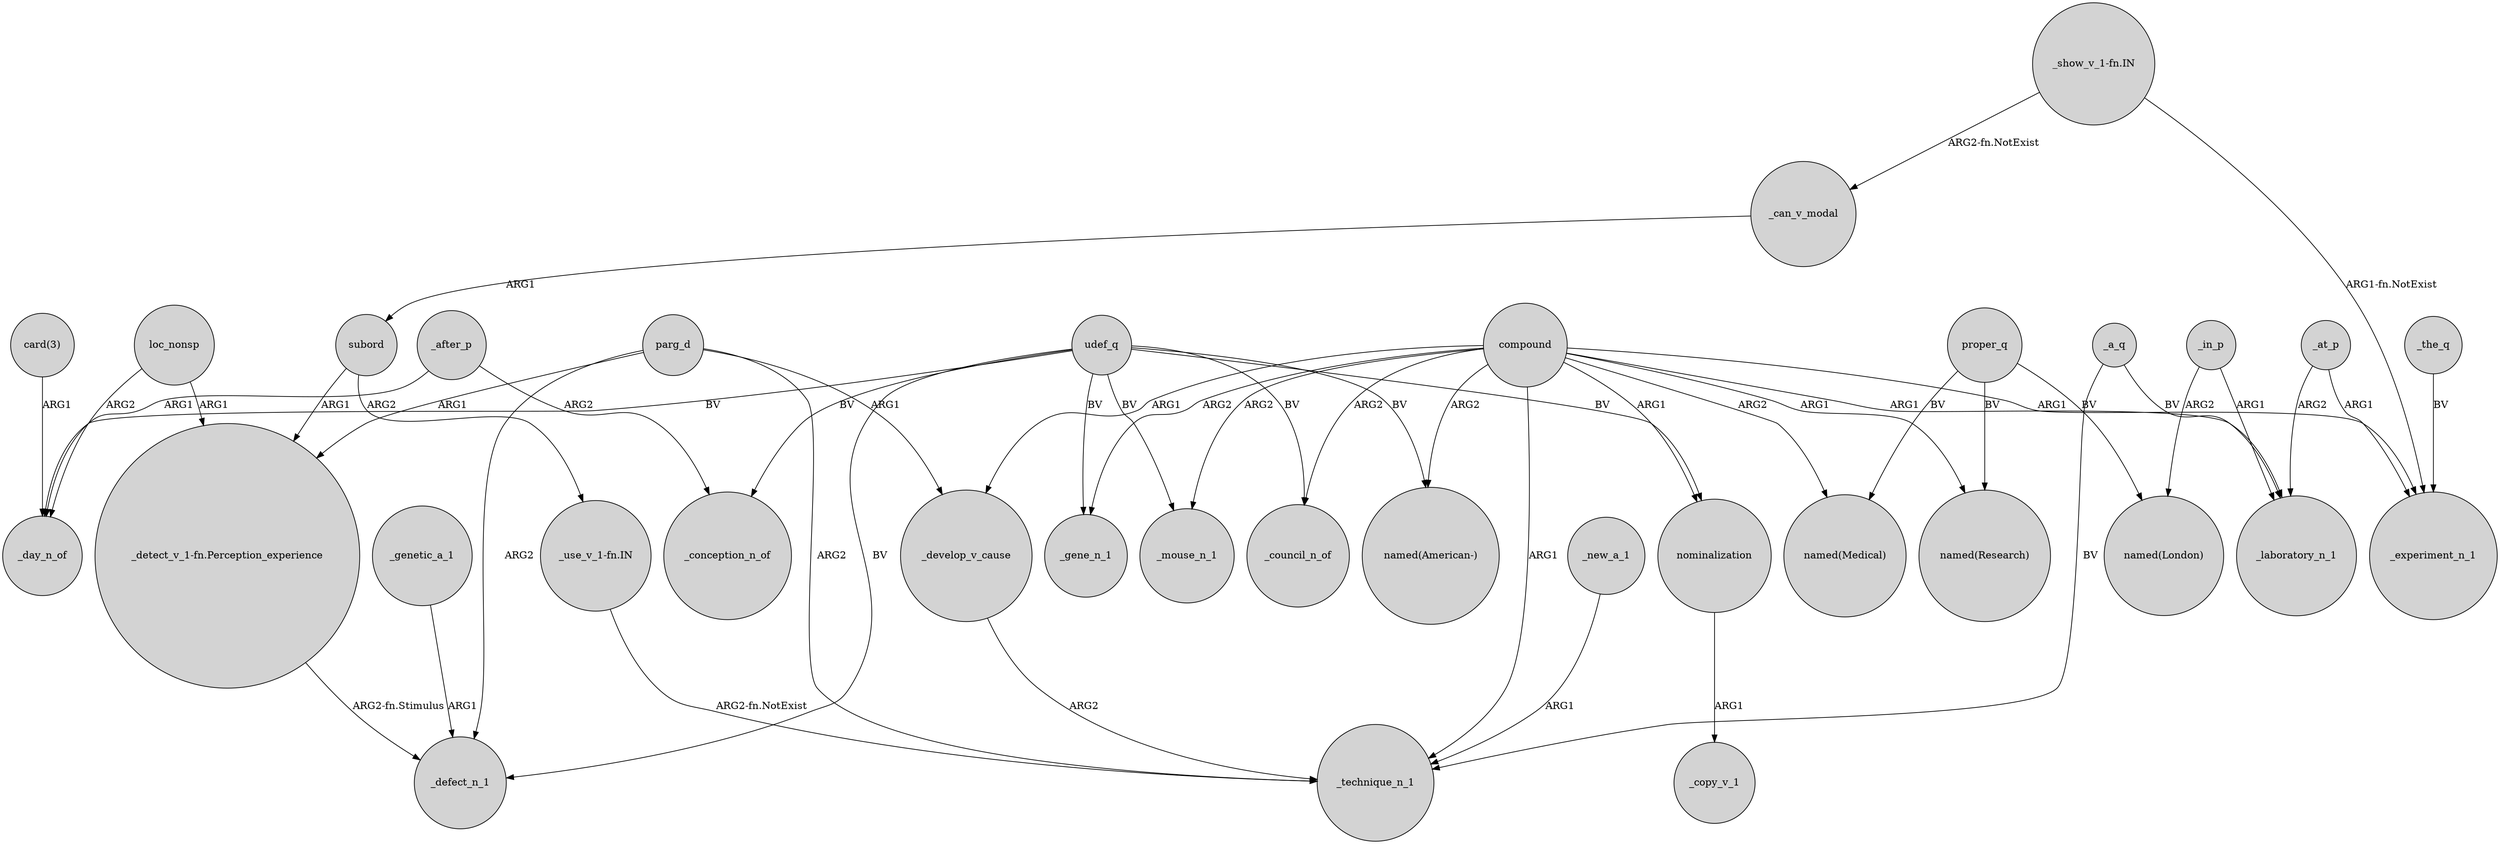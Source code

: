 digraph {
	node [shape=circle style=filled]
	_a_q -> _technique_n_1 [label=BV]
	udef_q -> _mouse_n_1 [label=BV]
	nominalization -> _copy_v_1 [label=ARG1]
	compound -> _council_n_of [label=ARG2]
	compound -> _mouse_n_1 [label=ARG2]
	_after_p -> _day_n_of [label=ARG1]
	_a_q -> _laboratory_n_1 [label=BV]
	"_show_v_1-fn.IN" -> _experiment_n_1 [label="ARG1-fn.NotExist"]
	_in_p -> "named(London)" [label=ARG2]
	udef_q -> _conception_n_of [label=BV]
	udef_q -> _council_n_of [label=BV]
	"_show_v_1-fn.IN" -> _can_v_modal [label="ARG2-fn.NotExist"]
	_develop_v_cause -> _technique_n_1 [label=ARG2]
	compound -> _technique_n_1 [label=ARG1]
	compound -> "named(Medical)" [label=ARG2]
	udef_q -> _day_n_of [label=BV]
	parg_d -> _develop_v_cause [label=ARG1]
	_after_p -> _conception_n_of [label=ARG2]
	compound -> _develop_v_cause [label=ARG1]
	_in_p -> _laboratory_n_1 [label=ARG1]
	subord -> "_use_v_1-fn.IN" [label=ARG2]
	parg_d -> _technique_n_1 [label=ARG2]
	udef_q -> _gene_n_1 [label=BV]
	_at_p -> _experiment_n_1 [label=ARG1]
	_the_q -> _experiment_n_1 [label=BV]
	compound -> _experiment_n_1 [label=ARG1]
	_genetic_a_1 -> _defect_n_1 [label=ARG1]
	"_detect_v_1-fn.Perception_experience" -> _defect_n_1 [label="ARG2-fn.Stimulus"]
	subord -> "_detect_v_1-fn.Perception_experience" [label=ARG1]
	"_use_v_1-fn.IN" -> _technique_n_1 [label="ARG2-fn.NotExist"]
	compound -> _laboratory_n_1 [label=ARG1]
	compound -> "named(American-)" [label=ARG2]
	udef_q -> "named(American-)" [label=BV]
	proper_q -> "named(Research)" [label=BV]
	compound -> _gene_n_1 [label=ARG2]
	"card(3)" -> _day_n_of [label=ARG1]
	udef_q -> nominalization [label=BV]
	compound -> "named(Research)" [label=ARG1]
	proper_q -> "named(London)" [label=BV]
	proper_q -> "named(Medical)" [label=BV]
	loc_nonsp -> _day_n_of [label=ARG2]
	parg_d -> "_detect_v_1-fn.Perception_experience" [label=ARG1]
	_new_a_1 -> _technique_n_1 [label=ARG1]
	_at_p -> _laboratory_n_1 [label=ARG2]
	loc_nonsp -> "_detect_v_1-fn.Perception_experience" [label=ARG1]
	udef_q -> _defect_n_1 [label=BV]
	parg_d -> _defect_n_1 [label=ARG2]
	_can_v_modal -> subord [label=ARG1]
	compound -> nominalization [label=ARG1]
}
